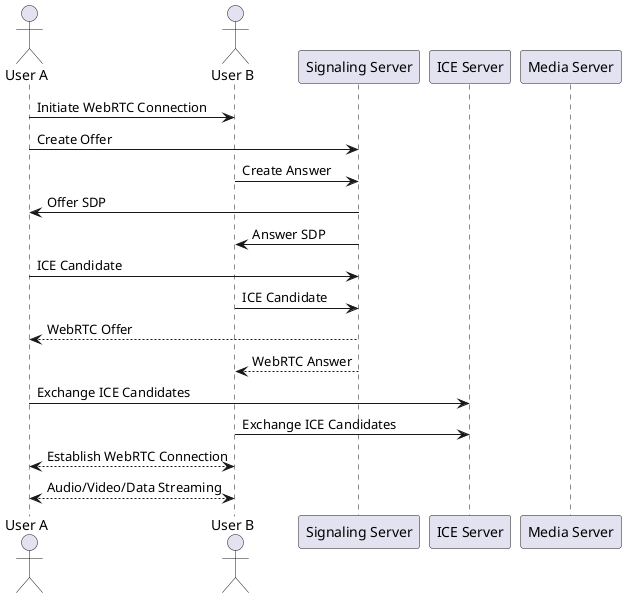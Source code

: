 @startuml WebRTCSequenceDiagram

actor UserA as "User A"
actor UserB as "User B"
participant SignalingServer as "Signaling Server"
participant ICEServer as "ICE Server"
participant MediaServer as "Media Server"

UserA -> UserB: Initiate WebRTC Connection
UserA -> SignalingServer: Create Offer
UserB -> SignalingServer: Create Answer
UserA <- SignalingServer: Offer SDP
UserB <- SignalingServer: Answer SDP
UserA -> SignalingServer: ICE Candidate
UserB -> SignalingServer: ICE Candidate
UserA <-- SignalingServer: WebRTC Offer
UserB <-- SignalingServer: WebRTC Answer

UserA -> ICEServer: Exchange ICE Candidates
UserB -> ICEServer: Exchange ICE Candidates

UserA <---> UserB: Establish WebRTC Connection
UserA <--> UserB: Audio/Video/Data Streaming

@enduml
